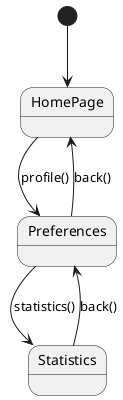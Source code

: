 @startuml
[*] --> HomePage
HomePage --> Preferences : profile()
Preferences --> HomePage : back()
Preferences --> Statistics : statistics()
Statistics --> Preferences : back()
@enduml